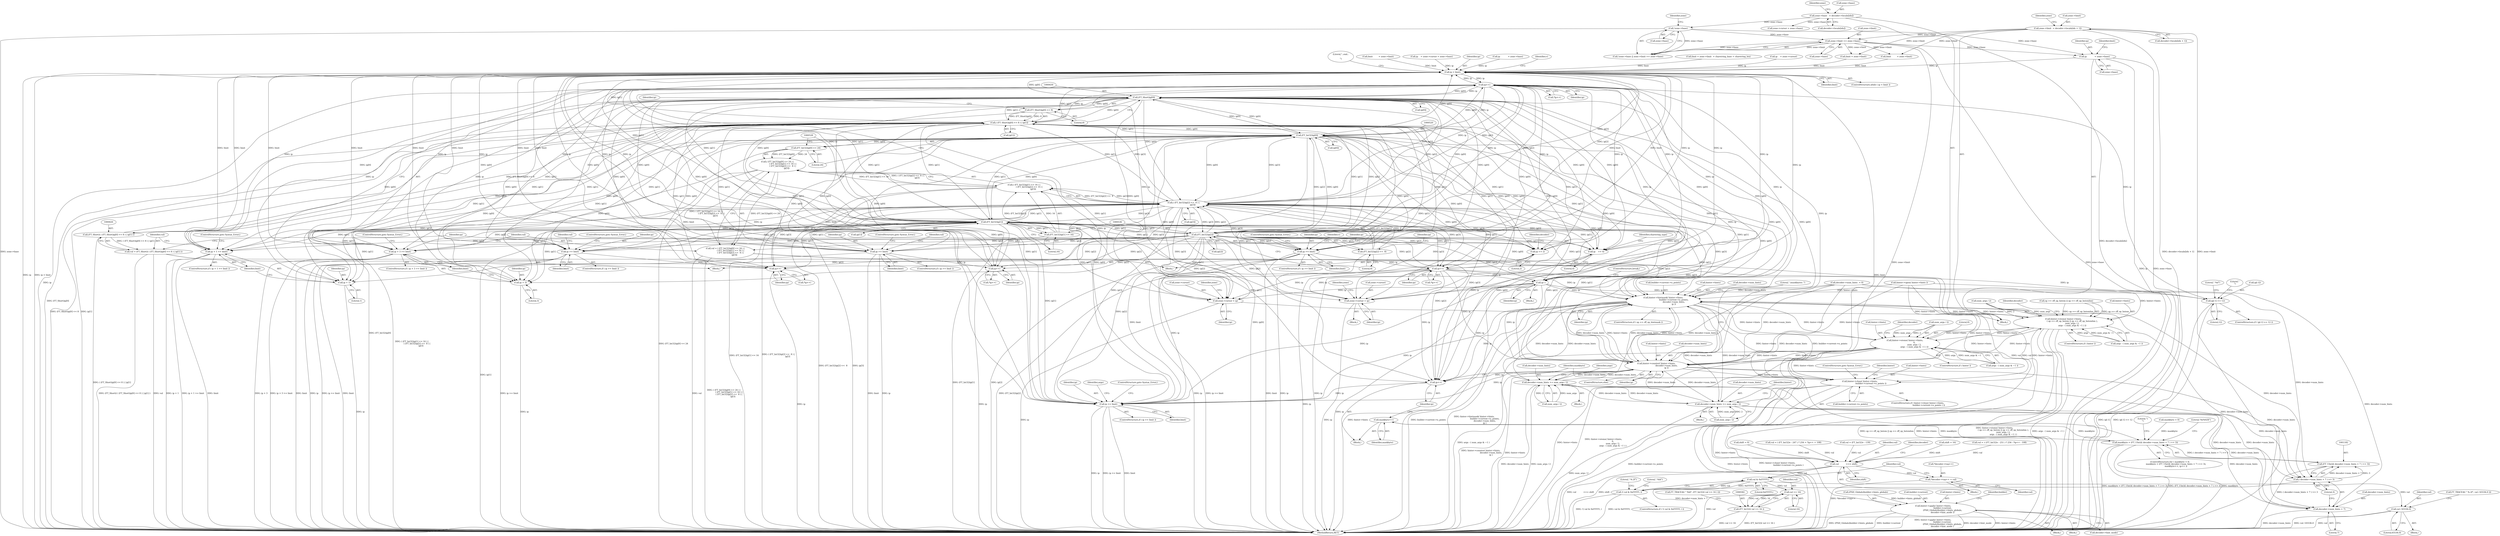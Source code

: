 digraph "0_savannah_7d3d2cc4fef72c6be9c454b3809c387e12b44cfc@pointer" {
"1003510" [label="(Call,ip            = zone->base)"];
"1003490" [label="(Call,!zone->base)"];
"1003461" [label="(Call,zone->base   = decoder->locals[idx])"];
"1003494" [label="(Call,zone->limit == zone->base)"];
"1003470" [label="(Call,zone->limit  = decoder->locals[idx + 1])"];
"1000386" [label="(Call,ip < limit)"];
"1000395" [label="(Call,ip++)"];
"1000417" [label="(Call,ip + 1 >= limit)"];
"1000418" [label="(Call,ip + 1)"];
"1000429" [label="(Call,(FT_Short)ip[0])"];
"1000428" [label="(Call,(FT_Short)ip[0] << 8)"];
"1000427" [label="(Call,( (FT_Short)ip[0] << 8 ) | ip[1])"];
"1000425" [label="(Call,(FT_Short)( ( (FT_Short)ip[0] << 8 ) | ip[1] ))"];
"1000423" [label="(Call,val = (FT_Short)( ( (FT_Short)ip[0] << 8 ) | ip[1] ))"];
"1000563" [label="(Call,val           <<= shift)"];
"1000566" [label="(Call,*decoder->top++ = val)"];
"1000575" [label="(Call,val & 0xFFFFL)"];
"1000574" [label="(Call,!( val & 0xFFFFL ))"];
"1000583" [label="(Call,val >> 16)"];
"1000581" [label="(Call,(FT_Int32)( val >> 16 ))"];
"1000590" [label="(Call,val / 65536.0)"];
"1000438" [label="(Call,ip += 2)"];
"1000460" [label="(Call,ip >= limit)"];
"1000476" [label="(Call,ip++)"];
"1000486" [label="(Call,ip >= limit)"];
"1000503" [label="(Call,ip++)"];
"1000509" [label="(Call,ip + 3 >= limit)"];
"1000510" [label="(Call,ip + 3)"];
"1000519" [label="(Call,(FT_Int32)ip[0])"];
"1000518" [label="(Call,(FT_Int32)ip[0] << 24)"];
"1000517" [label="(Call,( (FT_Int32)ip[0] << 24 ) |\n                ( (FT_Int32)ip[1] << 16 ) |\n                ( (FT_Int32)ip[2] <<  8 ) |\n                            ip[3])"];
"1000515" [label="(Call,val = ( (FT_Int32)ip[0] << 24 ) |\n                ( (FT_Int32)ip[1] << 16 ) |\n                ( (FT_Int32)ip[2] <<  8 ) |\n                            ip[3])"];
"1000527" [label="(Call,(FT_Int32)ip[1])"];
"1000526" [label="(Call,(FT_Int32)ip[1] << 16)"];
"1000525" [label="(Call,( (FT_Int32)ip[1] << 16 ) |\n                ( (FT_Int32)ip[2] <<  8 ) |\n                            ip[3])"];
"1000535" [label="(Call,(FT_Int32)ip[2])"];
"1000534" [label="(Call,(FT_Int32)ip[2] <<  8)"];
"1000533" [label="(Call,( (FT_Int32)ip[2] <<  8 ) |\n                            ip[3])"];
"1000544" [label="(Call,ip    += 4)"];
"1000671" [label="(Call,ip >= limit)"];
"1000678" [label="(Call,ip++)"];
"1000854" [label="(Call,ip--)"];
"1001149" [label="(Call,hinter->hintmask( hinter->hints,\n                                builder->current->n_points,\n                                decoder->num_hints,\n                                ip ))"];
"1001076" [label="(Call,hinter->stems( hinter->hints,\n                           ( op == cff_op_hstem || op == cff_op_hstemhm ),\n                           num_args / 2,\n                           args - ( num_args & ~1 ) ))"];
"1001122" [label="(Call,hinter->stems( hinter->hints,\n                             0,\n                             num_args / 2,\n                             args - ( num_args & ~1 ) ))"];
"1001163" [label="(Call,hinter->counter( hinter->hints,\n                               decoder->num_hints,\n                               ip ))"];
"1001095" [label="(Call,decoder->num_hints += num_args / 2)"];
"1001135" [label="(Call,decoder->num_hints += num_args / 2)"];
"1001183" [label="(Call,( decoder->num_hints + 7 ) >> 3)"];
"1001181" [label="(Call,(FT_UInt)(( decoder->num_hints + 7 ) >> 3))"];
"1001179" [label="(Call,maskbyte < (FT_UInt)(( decoder->num_hints + 7 ) >> 3))"];
"1001191" [label="(Call,maskbyte++)"];
"1001184" [label="(Call,decoder->num_hints + 7)"];
"1001193" [label="(Call,ip++)"];
"1001203" [label="(Call,ip >= limit)"];
"1002594" [label="(Call,hinter->close( hinter->hints,\n                                  builder->current->n_points ))"];
"1002604" [label="(Call,hinter->apply( hinter->hints,\n                             builder->current,\n                             (PSH_Globals)builder->hints_globals,\n                             decoder->hint_mode ))"];
"1003454" [label="(Call,zone->cursor = ip)"];
"1003563" [label="(Call,zone->cursor = ip)"];
"1003675" [label="(Call,ip[-1] == 12)"];
"1003516" [label="(Identifier,limit)"];
"1002611" [label="(Call,(PSH_Globals)builder->hints_globals)"];
"1000584" [label="(Identifier,val)"];
"1000487" [label="(Identifier,ip)"];
"1000251" [label="(Call,decoder->num_hints  = 0)"];
"1000581" [label="(Call,(FT_Int32)( val >> 16 ))"];
"1000585" [label="(Literal,16)"];
"1000670" [label="(ControlStructure,if ( ip >= limit ))"];
"1000856" [label="(ControlStructure,break;)"];
"1000436" [label="(Identifier,ip)"];
"1001197" [label="(Literal,\"0x%02X\")"];
"1001201" [label="(Literal,\")\n\")"];
"1000524" [label="(Literal,24)"];
"1003474" [label="(Call,decoder->locals[idx + 1])"];
"1003512" [label="(Call,zone->base)"];
"1001204" [label="(Identifier,ip)"];
"1000422" [label="(ControlStructure,goto Syntax_Error;)"];
"1000533" [label="(Call,( (FT_Int32)ip[2] <<  8 ) |\n                            ip[3])"];
"1000418" [label="(Call,ip + 1)"];
"1001123" [label="(Call,hinter->hints)"];
"1000527" [label="(Call,(FT_Int32)ip[1])"];
"1001203" [label="(Call,ip >= limit)"];
"1000431" [label="(Call,ip[0])"];
"1000578" [label="(Call,FT_TRACE4(( \" %ld\", (FT_Int32)( val >> 16 ) )))"];
"1003697" [label="(Literal,\"..end..\n\n\")"];
"1001179" [label="(Call,maskbyte < (FT_UInt)(( decoder->num_hints + 7 ) >> 3))"];
"1000435" [label="(Call,ip[1])"];
"1000427" [label="(Call,( (FT_Short)ip[0] << 8 ) | ip[1])"];
"1000514" [label="(ControlStructure,goto Syntax_Error;)"];
"1003674" [label="(ControlStructure,if ( ip[-1] == 12 ))"];
"1000678" [label="(Call,ip++)"];
"1003563" [label="(Call,zone->cursor = ip)"];
"1000588" [label="(Block,)"];
"1001192" [label="(Identifier,maskbyte)"];
"1001190" [label="(Block,)"];
"1000575" [label="(Call,val & 0xFFFFL)"];
"1003490" [label="(Call,!zone->base)"];
"1003624" [label="(Call,limit         = zone->limit)"];
"1000485" [label="(ControlStructure,if ( ip >= limit ))"];
"1000677" [label="(Call,*ip++)"];
"1000551" [label="(Call,shift = 0)"];
"1000674" [label="(ControlStructure,goto Syntax_Error;)"];
"1001099" [label="(Call,num_args / 2)"];
"1001181" [label="(Call,(FT_UInt)(( decoder->num_hints + 7 ) >> 3))"];
"1003489" [label="(Call,!zone->base || zone->limit == zone->base)"];
"1000489" [label="(ControlStructure,goto Syntax_Error;)"];
"1001161" [label="(Identifier,ip)"];
"1001087" [label="(Call,num_args / 2)"];
"1001189" [label="(Literal,3)"];
"1002608" [label="(Call,builder->current)"];
"1001097" [label="(Identifier,decoder)"];
"1000590" [label="(Call,val / 65536.0)"];
"1003413" [label="(Block,)"];
"1003494" [label="(Call,zone->limit == zone->base)"];
"1000567" [label="(Call,*decoder->top++)"];
"1000460" [label="(Call,ip >= limit)"];
"1000855" [label="(Identifier,ip)"];
"1001136" [label="(Call,decoder->num_hints)"];
"1000357" [label="(Call,ip    = zone->cursor = zone->base)"];
"1000388" [label="(Identifier,limit)"];
"1003465" [label="(Call,decoder->locals[idx])"];
"1001164" [label="(Call,hinter->hints)"];
"1000491" [label="(Identifier,val)"];
"1000529" [label="(Call,ip[1])"];
"1003569" [label="(Identifier,zone)"];
"1000534" [label="(Call,(FT_Int32)ip[2] <<  8)"];
"1001149" [label="(Call,hinter->hintmask( hinter->hints,\n                                builder->current->n_points,\n                                decoder->num_hints,\n                                ip ))"];
"1003564" [label="(Call,zone->cursor)"];
"1001137" [label="(Identifier,decoder)"];
"1001119" [label="(Block,)"];
"1000381" [label="(Call,hinter->open( hinter->hints ))"];
"1001191" [label="(Call,maskbyte++)"];
"1003676" [label="(Call,ip[-1])"];
"1000545" [label="(Identifier,ip)"];
"1000387" [label="(Identifier,ip)"];
"1000477" [label="(Identifier,ip)"];
"1003495" [label="(Call,zone->limit)"];
"1001176" [label="(Call,maskbyte = 0)"];
"1002604" [label="(Call,hinter->apply( hinter->hints,\n                             builder->current,\n                             (PSH_Globals)builder->hints_globals,\n                             decoder->hint_mode ))"];
"1000518" [label="(Call,(FT_Int32)ip[0] << 24)"];
"1001162" [label="(ControlStructure,else)"];
"1000544" [label="(Call,ip    += 4)"];
"1000394" [label="(Call,*ip++)"];
"1000515" [label="(Call,val = ( (FT_Int32)ip[0] << 24 ) |\n                ( (FT_Int32)ip[1] << 16 ) |\n                ( (FT_Int32)ip[2] <<  8 ) |\n                            ip[3])"];
"1000589" [label="(Literal,\" %.2f\")"];
"1003472" [label="(Identifier,zone)"];
"1002592" [label="(Block,)"];
"1002593" [label="(ControlStructure,if ( hinter->close( hinter->hints,\n                                  builder->current->n_points ) ))"];
"1003462" [label="(Call,zone->base)"];
"1000486" [label="(Call,ip >= limit)"];
"1000671" [label="(Call,ip >= limit)"];
"1000549" [label="(Identifier,charstring_type)"];
"1003675" [label="(Call,ip[-1] == 12)"];
"1000507" [label="(Block,)"];
"1002598" [label="(Call,builder->current->n_points)"];
"1002616" [label="(Call,decoder->hint_mode)"];
"1000428" [label="(Call,(FT_Short)ip[0] << 8)"];
"1003515" [label="(Call,limit         = zone->limit)"];
"1000416" [label="(ControlStructure,if ( ip + 1 >= limit ))"];
"1000673" [label="(Identifier,limit)"];
"1000513" [label="(Identifier,limit)"];
"1001175" [label="(ControlStructure,for ( maskbyte = 0;\n                  maskbyte < (FT_UInt)(( decoder->num_hints + 7 ) >> 3);\n                  maskbyte++, ip++ ))"];
"1000465" [label="(Identifier,val)"];
"1003455" [label="(Call,zone->cursor)"];
"1000476" [label="(Call,ip++)"];
"1001095" [label="(Call,decoder->num_hints += num_args / 2)"];
"1001130" [label="(Call,args - ( num_args & ~1 ))"];
"1001135" [label="(Call,decoder->num_hints += num_args / 2)"];
"1000439" [label="(Identifier,ip)"];
"1000577" [label="(Literal,0xFFFFL)"];
"1000682" [label="(Block,)"];
"1000464" [label="(Call,val = ( (FT_Int32)v - 247 ) * 256 + *ip++ + 108)"];
"1000572" [label="(Identifier,val)"];
"1000385" [label="(ControlStructure,while ( ip < limit ))"];
"1003491" [label="(Call,zone->base)"];
"1000440" [label="(Literal,2)"];
"1000512" [label="(Literal,3)"];
"1001208" [label="(Identifier,args)"];
"1001143" [label="(Identifier,hinter)"];
"1000463" [label="(ControlStructure,goto Syntax_Error;)"];
"1000526" [label="(Call,(FT_Int32)ip[1] << 16)"];
"1001139" [label="(Call,num_args / 2)"];
"1003460" [label="(Identifier,zone)"];
"1000519" [label="(Call,(FT_Int32)ip[0])"];
"1001052" [label="(Block,)"];
"1003511" [label="(Identifier,ip)"];
"1003496" [label="(Identifier,zone)"];
"1000580" [label="(Literal,\" %ld\")"];
"1000591" [label="(Identifier,val)"];
"1003619" [label="(Call,ip            = zone->base)"];
"1000423" [label="(Call,val = (FT_Short)( ( (FT_Short)ip[0] << 8 ) | ip[1] ))"];
"1000537" [label="(Call,ip[2])"];
"1000419" [label="(Identifier,ip)"];
"1003522" [label="(Block,)"];
"1000558" [label="(Identifier,decoder)"];
"1001167" [label="(Call,decoder->num_hints)"];
"1001184" [label="(Call,decoder->num_hints + 7)"];
"1003716" [label="(MethodReturn,RET)"];
"1000420" [label="(Literal,1)"];
"1000504" [label="(Identifier,ip)"];
"1001127" [label="(Call,num_args / 2)"];
"1001170" [label="(Identifier,ip)"];
"1000434" [label="(Literal,8)"];
"1002603" [label="(ControlStructure,goto Syntax_Error;)"];
"1000540" [label="(Literal,8)"];
"1000576" [label="(Identifier,val)"];
"1001194" [label="(Identifier,ip)"];
"1001150" [label="(Call,hinter->hints)"];
"1000503" [label="(Call,ip++)"];
"1000446" [label="(Call,val = (FT_Int32)v - 139)"];
"1000525" [label="(Call,( (FT_Int32)ip[1] << 16 ) |\n                ( (FT_Int32)ip[2] <<  8 ) |\n                            ip[3])"];
"1001158" [label="(Call,decoder->num_hints)"];
"1001090" [label="(Call,args - ( num_args & ~1 ))"];
"1001096" [label="(Call,decoder->num_hints)"];
"1003498" [label="(Call,zone->base)"];
"1000517" [label="(Call,( (FT_Int32)ip[0] << 24 ) |\n                ( (FT_Int32)ip[1] << 16 ) |\n                ( (FT_Int32)ip[2] <<  8 ) |\n                            ip[3])"];
"1001180" [label="(Identifier,maskbyte)"];
"1000475" [label="(Call,*ip++)"];
"1001120" [label="(ControlStructure,if ( hinter ))"];
"1000854" [label="(Call,ip--)"];
"1000417" [label="(Call,ip + 1 >= limit)"];
"1003461" [label="(Call,zone->base   = decoder->locals[idx])"];
"1001183" [label="(Call,( decoder->num_hints + 7 ) >> 3)"];
"1003458" [label="(Identifier,ip)"];
"1001076" [label="(Call,hinter->stems( hinter->hints,\n                           ( op == cff_op_hstem || op == cff_op_hstemhm ),\n                           num_args / 2,\n                           args - ( num_args & ~1 ) ))"];
"1000592" [label="(Literal,65536.0)"];
"1000425" [label="(Call,(FT_Short)( ( (FT_Short)ip[0] << 8 ) | ip[1] ))"];
"1001185" [label="(Call,decoder->num_hints)"];
"1000393" [label="(Identifier,v)"];
"1000348" [label="(Call,limit = zone->limit  = charstring_base + charstring_len)"];
"1001193" [label="(Call,ip++)"];
"1003683" [label="(Literal,\" %d\")"];
"1000535" [label="(Call,(FT_Int32)ip[2])"];
"1000672" [label="(Identifier,ip)"];
"1001188" [label="(Literal,7)"];
"1000396" [label="(Identifier,ip)"];
"1003659" [label="(Call,limit = zone->limit)"];
"1003567" [label="(Identifier,ip)"];
"1002606" [label="(Identifier,hinter)"];
"1003481" [label="(Call,zone->cursor = zone->base)"];
"1000459" [label="(ControlStructure,if ( ip >= limit ))"];
"1000502" [label="(Call,*ip++)"];
"1002594" [label="(Call,hinter->close( hinter->hints,\n                                  builder->current->n_points ))"];
"1000424" [label="(Identifier,val)"];
"1000573" [label="(ControlStructure,if ( !( val & 0xFFFFL ) ))"];
"1001074" [label="(ControlStructure,if ( hinter ))"];
"1000386" [label="(Call,ip < limit)"];
"1000676" [label="(Identifier,v)"];
"1001145" [label="(ControlStructure,if ( op == cff_op_hintmask ))"];
"1003454" [label="(Call,zone->cursor = ip)"];
"1001163" [label="(Call,hinter->counter( hinter->hints,\n                               decoder->num_hints,\n                               ip ))"];
"1003688" [label="(Literal,\"\n\")"];
"1000438" [label="(Call,ip += 2)"];
"1000510" [label="(Call,ip + 3)"];
"1000516" [label="(Identifier,val)"];
"1001206" [label="(ControlStructure,goto Syntax_Error;)"];
"1000509" [label="(Call,ip + 3 >= limit)"];
"1000563" [label="(Call,val           <<= shift)"];
"1002595" [label="(Call,hinter->hints)"];
"1000532" [label="(Literal,16)"];
"1000546" [label="(Literal,4)"];
"1000462" [label="(Identifier,limit)"];
"1001080" [label="(Call,op == cff_op_hstem || op == cff_op_hstemhm)"];
"1001077" [label="(Call,hinter->hints)"];
"1001202" [label="(ControlStructure,if ( ip >= limit ))"];
"1000488" [label="(Identifier,limit)"];
"1000511" [label="(Identifier,ip)"];
"1001122" [label="(Call,hinter->stems( hinter->hints,\n                             0,\n                             num_args / 2,\n                             args - ( num_args & ~1 ) ))"];
"1000395" [label="(Call,ip++)"];
"1003470" [label="(Call,zone->limit  = decoder->locals[idx + 1])"];
"1003471" [label="(Call,zone->limit)"];
"1000461" [label="(Identifier,ip)"];
"1001153" [label="(Call,builder->current->n_points)"];
"1003680" [label="(Literal,12)"];
"1000566" [label="(Call,*decoder->top++ = val)"];
"1001174" [label="(Literal,\" (maskbytes: \")"];
"1000541" [label="(Call,ip[3])"];
"1000583" [label="(Call,val >> 16)"];
"1000565" [label="(Identifier,shift)"];
"1003510" [label="(Call,ip            = zone->base)"];
"1000564" [label="(Identifier,val)"];
"1000574" [label="(Call,!( val & 0xFFFFL ))"];
"1000521" [label="(Call,ip[0])"];
"1002605" [label="(Call,hinter->hints)"];
"1000542" [label="(Identifier,ip)"];
"1000570" [label="(Identifier,decoder)"];
"1000407" [label="(Call,shift = 16)"];
"1000587" [label="(Call,FT_TRACE4(( \" %.2f\", val / 65536.0 )))"];
"1000429" [label="(Call,(FT_Short)ip[0])"];
"1000579" [label="(Block,)"];
"1002621" [label="(Identifier,builder)"];
"1000490" [label="(Call,val = -( (FT_Int32)v - 251 ) * 256 - *ip++ - 108)"];
"1000415" [label="(Block,)"];
"1001126" [label="(Literal,0)"];
"1000421" [label="(Identifier,limit)"];
"1001103" [label="(Identifier,args)"];
"1000405" [label="(Block,)"];
"1001205" [label="(Identifier,limit)"];
"1000508" [label="(ControlStructure,if ( ip + 3 >= limit ))"];
"1003483" [label="(Identifier,zone)"];
"1000679" [label="(Identifier,ip)"];
"1003654" [label="(Call,ip    = zone->cursor)"];
"1003510" -> "1003413"  [label="AST: "];
"1003510" -> "1003512"  [label="CFG: "];
"1003511" -> "1003510"  [label="AST: "];
"1003512" -> "1003510"  [label="AST: "];
"1003516" -> "1003510"  [label="CFG: "];
"1003510" -> "1003716"  [label="DDG: ip"];
"1003510" -> "1003716"  [label="DDG: zone->base"];
"1003510" -> "1000386"  [label="DDG: ip"];
"1003490" -> "1003510"  [label="DDG: zone->base"];
"1003494" -> "1003510"  [label="DDG: zone->base"];
"1003490" -> "1003489"  [label="AST: "];
"1003490" -> "1003491"  [label="CFG: "];
"1003491" -> "1003490"  [label="AST: "];
"1003496" -> "1003490"  [label="CFG: "];
"1003489" -> "1003490"  [label="CFG: "];
"1003490" -> "1003716"  [label="DDG: zone->base"];
"1003490" -> "1003489"  [label="DDG: zone->base"];
"1003461" -> "1003490"  [label="DDG: zone->base"];
"1003490" -> "1003494"  [label="DDG: zone->base"];
"1003461" -> "1003413"  [label="AST: "];
"1003461" -> "1003465"  [label="CFG: "];
"1003462" -> "1003461"  [label="AST: "];
"1003465" -> "1003461"  [label="AST: "];
"1003472" -> "1003461"  [label="CFG: "];
"1003461" -> "1003716"  [label="DDG: decoder->locals[idx]"];
"1003461" -> "1003481"  [label="DDG: zone->base"];
"1003494" -> "1003489"  [label="AST: "];
"1003494" -> "1003498"  [label="CFG: "];
"1003495" -> "1003494"  [label="AST: "];
"1003498" -> "1003494"  [label="AST: "];
"1003489" -> "1003494"  [label="CFG: "];
"1003494" -> "1003716"  [label="DDG: zone->limit"];
"1003494" -> "1003716"  [label="DDG: zone->base"];
"1003494" -> "1003489"  [label="DDG: zone->limit"];
"1003494" -> "1003489"  [label="DDG: zone->base"];
"1003470" -> "1003494"  [label="DDG: zone->limit"];
"1003494" -> "1003515"  [label="DDG: zone->limit"];
"1003494" -> "1003659"  [label="DDG: zone->limit"];
"1003470" -> "1003413"  [label="AST: "];
"1003470" -> "1003474"  [label="CFG: "];
"1003471" -> "1003470"  [label="AST: "];
"1003474" -> "1003470"  [label="AST: "];
"1003483" -> "1003470"  [label="CFG: "];
"1003470" -> "1003716"  [label="DDG: decoder->locals[idx + 1]"];
"1003470" -> "1003716"  [label="DDG: zone->limit"];
"1003470" -> "1003515"  [label="DDG: zone->limit"];
"1003470" -> "1003659"  [label="DDG: zone->limit"];
"1000386" -> "1000385"  [label="AST: "];
"1000386" -> "1000388"  [label="CFG: "];
"1000387" -> "1000386"  [label="AST: "];
"1000388" -> "1000386"  [label="AST: "];
"1000393" -> "1000386"  [label="CFG: "];
"1003697" -> "1000386"  [label="CFG: "];
"1000386" -> "1003716"  [label="DDG: limit"];
"1000386" -> "1003716"  [label="DDG: ip"];
"1000386" -> "1003716"  [label="DDG: ip < limit"];
"1000395" -> "1000386"  [label="DDG: ip"];
"1000678" -> "1000386"  [label="DDG: ip"];
"1000357" -> "1000386"  [label="DDG: ip"];
"1000544" -> "1000386"  [label="DDG: ip"];
"1000503" -> "1000386"  [label="DDG: ip"];
"1000438" -> "1000386"  [label="DDG: ip"];
"1000535" -> "1000386"  [label="DDG: ip[2]"];
"1000533" -> "1000386"  [label="DDG: ip[3]"];
"1003654" -> "1000386"  [label="DDG: ip"];
"1000476" -> "1000386"  [label="DDG: ip"];
"1000429" -> "1000386"  [label="DDG: ip[0]"];
"1000854" -> "1000386"  [label="DDG: ip"];
"1000527" -> "1000386"  [label="DDG: ip[1]"];
"1001203" -> "1000386"  [label="DDG: ip"];
"1001203" -> "1000386"  [label="DDG: limit"];
"1000519" -> "1000386"  [label="DDG: ip[0]"];
"1000427" -> "1000386"  [label="DDG: ip[1]"];
"1003619" -> "1000386"  [label="DDG: ip"];
"1000348" -> "1000386"  [label="DDG: limit"];
"1000509" -> "1000386"  [label="DDG: limit"];
"1000486" -> "1000386"  [label="DDG: limit"];
"1003659" -> "1000386"  [label="DDG: limit"];
"1003515" -> "1000386"  [label="DDG: limit"];
"1000671" -> "1000386"  [label="DDG: limit"];
"1003624" -> "1000386"  [label="DDG: limit"];
"1000417" -> "1000386"  [label="DDG: limit"];
"1000460" -> "1000386"  [label="DDG: limit"];
"1000386" -> "1000395"  [label="DDG: ip"];
"1000386" -> "1000417"  [label="DDG: limit"];
"1000386" -> "1000460"  [label="DDG: limit"];
"1000386" -> "1000486"  [label="DDG: limit"];
"1000386" -> "1000509"  [label="DDG: limit"];
"1000386" -> "1000671"  [label="DDG: limit"];
"1000386" -> "1001203"  [label="DDG: limit"];
"1000395" -> "1000394"  [label="AST: "];
"1000395" -> "1000396"  [label="CFG: "];
"1000396" -> "1000395"  [label="AST: "];
"1000394" -> "1000395"  [label="CFG: "];
"1000395" -> "1003716"  [label="DDG: ip"];
"1000429" -> "1000395"  [label="DDG: ip[0]"];
"1000427" -> "1000395"  [label="DDG: ip[1]"];
"1000535" -> "1000395"  [label="DDG: ip[2]"];
"1000533" -> "1000395"  [label="DDG: ip[3]"];
"1000527" -> "1000395"  [label="DDG: ip[1]"];
"1000519" -> "1000395"  [label="DDG: ip[0]"];
"1000395" -> "1000417"  [label="DDG: ip"];
"1000395" -> "1000418"  [label="DDG: ip"];
"1000395" -> "1000429"  [label="DDG: ip"];
"1000395" -> "1000427"  [label="DDG: ip"];
"1000395" -> "1000438"  [label="DDG: ip"];
"1000395" -> "1000460"  [label="DDG: ip"];
"1000395" -> "1000486"  [label="DDG: ip"];
"1000395" -> "1000509"  [label="DDG: ip"];
"1000395" -> "1000510"  [label="DDG: ip"];
"1000395" -> "1000519"  [label="DDG: ip"];
"1000395" -> "1000527"  [label="DDG: ip"];
"1000395" -> "1000535"  [label="DDG: ip"];
"1000395" -> "1000533"  [label="DDG: ip"];
"1000395" -> "1000544"  [label="DDG: ip"];
"1000395" -> "1000671"  [label="DDG: ip"];
"1000395" -> "1000854"  [label="DDG: ip"];
"1000395" -> "1001149"  [label="DDG: ip"];
"1000395" -> "1001163"  [label="DDG: ip"];
"1000395" -> "1001193"  [label="DDG: ip"];
"1000395" -> "1001203"  [label="DDG: ip"];
"1000395" -> "1003454"  [label="DDG: ip"];
"1000395" -> "1003563"  [label="DDG: ip"];
"1000395" -> "1003675"  [label="DDG: ip"];
"1000417" -> "1000416"  [label="AST: "];
"1000417" -> "1000421"  [label="CFG: "];
"1000418" -> "1000417"  [label="AST: "];
"1000421" -> "1000417"  [label="AST: "];
"1000422" -> "1000417"  [label="CFG: "];
"1000424" -> "1000417"  [label="CFG: "];
"1000417" -> "1003716"  [label="DDG: ip + 1"];
"1000417" -> "1003716"  [label="DDG: ip + 1 >= limit"];
"1000417" -> "1003716"  [label="DDG: limit"];
"1000429" -> "1000417"  [label="DDG: ip[0]"];
"1000427" -> "1000417"  [label="DDG: ip[1]"];
"1000535" -> "1000417"  [label="DDG: ip[2]"];
"1000533" -> "1000417"  [label="DDG: ip[3]"];
"1000527" -> "1000417"  [label="DDG: ip[1]"];
"1000519" -> "1000417"  [label="DDG: ip[0]"];
"1000418" -> "1000420"  [label="CFG: "];
"1000419" -> "1000418"  [label="AST: "];
"1000420" -> "1000418"  [label="AST: "];
"1000421" -> "1000418"  [label="CFG: "];
"1000418" -> "1003716"  [label="DDG: ip"];
"1000429" -> "1000418"  [label="DDG: ip[0]"];
"1000427" -> "1000418"  [label="DDG: ip[1]"];
"1000535" -> "1000418"  [label="DDG: ip[2]"];
"1000533" -> "1000418"  [label="DDG: ip[3]"];
"1000527" -> "1000418"  [label="DDG: ip[1]"];
"1000519" -> "1000418"  [label="DDG: ip[0]"];
"1000429" -> "1000428"  [label="AST: "];
"1000429" -> "1000431"  [label="CFG: "];
"1000430" -> "1000429"  [label="AST: "];
"1000431" -> "1000429"  [label="AST: "];
"1000434" -> "1000429"  [label="CFG: "];
"1000429" -> "1003716"  [label="DDG: ip[0]"];
"1000429" -> "1000428"  [label="DDG: ip[0]"];
"1000519" -> "1000429"  [label="DDG: ip[0]"];
"1000427" -> "1000429"  [label="DDG: ip[1]"];
"1000535" -> "1000429"  [label="DDG: ip[2]"];
"1000533" -> "1000429"  [label="DDG: ip[3]"];
"1000527" -> "1000429"  [label="DDG: ip[1]"];
"1000429" -> "1000427"  [label="DDG: ip[0]"];
"1000429" -> "1000438"  [label="DDG: ip[0]"];
"1000429" -> "1000460"  [label="DDG: ip[0]"];
"1000429" -> "1000476"  [label="DDG: ip[0]"];
"1000429" -> "1000486"  [label="DDG: ip[0]"];
"1000429" -> "1000503"  [label="DDG: ip[0]"];
"1000429" -> "1000509"  [label="DDG: ip[0]"];
"1000429" -> "1000510"  [label="DDG: ip[0]"];
"1000429" -> "1000519"  [label="DDG: ip[0]"];
"1000429" -> "1000527"  [label="DDG: ip[0]"];
"1000429" -> "1000535"  [label="DDG: ip[0]"];
"1000429" -> "1000533"  [label="DDG: ip[0]"];
"1000429" -> "1000544"  [label="DDG: ip[0]"];
"1000429" -> "1000671"  [label="DDG: ip[0]"];
"1000429" -> "1000678"  [label="DDG: ip[0]"];
"1000429" -> "1000854"  [label="DDG: ip[0]"];
"1000429" -> "1001149"  [label="DDG: ip[0]"];
"1000429" -> "1001163"  [label="DDG: ip[0]"];
"1000429" -> "1001193"  [label="DDG: ip[0]"];
"1000429" -> "1001203"  [label="DDG: ip[0]"];
"1000429" -> "1003454"  [label="DDG: ip[0]"];
"1000429" -> "1003563"  [label="DDG: ip[0]"];
"1000428" -> "1000427"  [label="AST: "];
"1000428" -> "1000434"  [label="CFG: "];
"1000434" -> "1000428"  [label="AST: "];
"1000436" -> "1000428"  [label="CFG: "];
"1000428" -> "1003716"  [label="DDG: (FT_Short)ip[0]"];
"1000428" -> "1000427"  [label="DDG: (FT_Short)ip[0]"];
"1000428" -> "1000427"  [label="DDG: 8"];
"1000427" -> "1000425"  [label="AST: "];
"1000427" -> "1000435"  [label="CFG: "];
"1000435" -> "1000427"  [label="AST: "];
"1000425" -> "1000427"  [label="CFG: "];
"1000427" -> "1003716"  [label="DDG: (FT_Short)ip[0] << 8"];
"1000427" -> "1003716"  [label="DDG: ip[1]"];
"1000427" -> "1000425"  [label="DDG: (FT_Short)ip[0] << 8"];
"1000427" -> "1000425"  [label="DDG: ip[1]"];
"1000527" -> "1000427"  [label="DDG: ip[1]"];
"1000535" -> "1000427"  [label="DDG: ip[2]"];
"1000533" -> "1000427"  [label="DDG: ip[3]"];
"1000519" -> "1000427"  [label="DDG: ip[0]"];
"1000427" -> "1000438"  [label="DDG: ip[1]"];
"1000427" -> "1000460"  [label="DDG: ip[1]"];
"1000427" -> "1000476"  [label="DDG: ip[1]"];
"1000427" -> "1000486"  [label="DDG: ip[1]"];
"1000427" -> "1000503"  [label="DDG: ip[1]"];
"1000427" -> "1000509"  [label="DDG: ip[1]"];
"1000427" -> "1000510"  [label="DDG: ip[1]"];
"1000427" -> "1000519"  [label="DDG: ip[1]"];
"1000427" -> "1000527"  [label="DDG: ip[1]"];
"1000427" -> "1000535"  [label="DDG: ip[1]"];
"1000427" -> "1000533"  [label="DDG: ip[1]"];
"1000427" -> "1000544"  [label="DDG: ip[1]"];
"1000427" -> "1000671"  [label="DDG: ip[1]"];
"1000427" -> "1000678"  [label="DDG: ip[1]"];
"1000427" -> "1000854"  [label="DDG: ip[1]"];
"1000427" -> "1001149"  [label="DDG: ip[1]"];
"1000427" -> "1001163"  [label="DDG: ip[1]"];
"1000427" -> "1001193"  [label="DDG: ip[1]"];
"1000427" -> "1001203"  [label="DDG: ip[1]"];
"1000427" -> "1003454"  [label="DDG: ip[1]"];
"1000427" -> "1003563"  [label="DDG: ip[1]"];
"1000425" -> "1000423"  [label="AST: "];
"1000426" -> "1000425"  [label="AST: "];
"1000423" -> "1000425"  [label="CFG: "];
"1000425" -> "1003716"  [label="DDG: ( (FT_Short)ip[0] << 8 ) | ip[1]"];
"1000425" -> "1000423"  [label="DDG: ( (FT_Short)ip[0] << 8 ) | ip[1]"];
"1000423" -> "1000415"  [label="AST: "];
"1000424" -> "1000423"  [label="AST: "];
"1000439" -> "1000423"  [label="CFG: "];
"1000423" -> "1003716"  [label="DDG: (FT_Short)( ( (FT_Short)ip[0] << 8 ) | ip[1] )"];
"1000423" -> "1003716"  [label="DDG: val"];
"1000423" -> "1000563"  [label="DDG: val"];
"1000563" -> "1000405"  [label="AST: "];
"1000563" -> "1000565"  [label="CFG: "];
"1000564" -> "1000563"  [label="AST: "];
"1000565" -> "1000563"  [label="AST: "];
"1000570" -> "1000563"  [label="CFG: "];
"1000563" -> "1003716"  [label="DDG: val           <<= shift"];
"1000563" -> "1003716"  [label="DDG: shift"];
"1000464" -> "1000563"  [label="DDG: val"];
"1000490" -> "1000563"  [label="DDG: val"];
"1000446" -> "1000563"  [label="DDG: val"];
"1000515" -> "1000563"  [label="DDG: val"];
"1000407" -> "1000563"  [label="DDG: shift"];
"1000551" -> "1000563"  [label="DDG: shift"];
"1000563" -> "1000566"  [label="DDG: val"];
"1000563" -> "1000575"  [label="DDG: val"];
"1000566" -> "1000405"  [label="AST: "];
"1000566" -> "1000572"  [label="CFG: "];
"1000567" -> "1000566"  [label="AST: "];
"1000572" -> "1000566"  [label="AST: "];
"1000576" -> "1000566"  [label="CFG: "];
"1000566" -> "1003716"  [label="DDG: *decoder->top++"];
"1000575" -> "1000574"  [label="AST: "];
"1000575" -> "1000577"  [label="CFG: "];
"1000576" -> "1000575"  [label="AST: "];
"1000577" -> "1000575"  [label="AST: "];
"1000574" -> "1000575"  [label="CFG: "];
"1000575" -> "1000574"  [label="DDG: val"];
"1000575" -> "1000574"  [label="DDG: 0xFFFFL"];
"1000575" -> "1000583"  [label="DDG: val"];
"1000575" -> "1000590"  [label="DDG: val"];
"1000574" -> "1000573"  [label="AST: "];
"1000580" -> "1000574"  [label="CFG: "];
"1000589" -> "1000574"  [label="CFG: "];
"1000574" -> "1003716"  [label="DDG: val & 0xFFFFL"];
"1000574" -> "1003716"  [label="DDG: !( val & 0xFFFFL )"];
"1000583" -> "1000581"  [label="AST: "];
"1000583" -> "1000585"  [label="CFG: "];
"1000584" -> "1000583"  [label="AST: "];
"1000585" -> "1000583"  [label="AST: "];
"1000581" -> "1000583"  [label="CFG: "];
"1000583" -> "1003716"  [label="DDG: val"];
"1000583" -> "1000581"  [label="DDG: val"];
"1000583" -> "1000581"  [label="DDG: 16"];
"1000581" -> "1000579"  [label="AST: "];
"1000582" -> "1000581"  [label="AST: "];
"1000578" -> "1000581"  [label="CFG: "];
"1000581" -> "1003716"  [label="DDG: val >> 16"];
"1000581" -> "1003716"  [label="DDG: (FT_Int32)( val >> 16 )"];
"1000590" -> "1000588"  [label="AST: "];
"1000590" -> "1000592"  [label="CFG: "];
"1000591" -> "1000590"  [label="AST: "];
"1000592" -> "1000590"  [label="AST: "];
"1000587" -> "1000590"  [label="CFG: "];
"1000590" -> "1003716"  [label="DDG: val / 65536.0"];
"1000590" -> "1003716"  [label="DDG: val"];
"1000438" -> "1000415"  [label="AST: "];
"1000438" -> "1000440"  [label="CFG: "];
"1000439" -> "1000438"  [label="AST: "];
"1000440" -> "1000438"  [label="AST: "];
"1000558" -> "1000438"  [label="CFG: "];
"1000438" -> "1003716"  [label="DDG: ip"];
"1000535" -> "1000438"  [label="DDG: ip[2]"];
"1000533" -> "1000438"  [label="DDG: ip[3]"];
"1000527" -> "1000438"  [label="DDG: ip[1]"];
"1000519" -> "1000438"  [label="DDG: ip[0]"];
"1000460" -> "1000459"  [label="AST: "];
"1000460" -> "1000462"  [label="CFG: "];
"1000461" -> "1000460"  [label="AST: "];
"1000462" -> "1000460"  [label="AST: "];
"1000463" -> "1000460"  [label="CFG: "];
"1000465" -> "1000460"  [label="CFG: "];
"1000460" -> "1003716"  [label="DDG: ip"];
"1000460" -> "1003716"  [label="DDG: ip >= limit"];
"1000460" -> "1003716"  [label="DDG: limit"];
"1000535" -> "1000460"  [label="DDG: ip[2]"];
"1000533" -> "1000460"  [label="DDG: ip[3]"];
"1000527" -> "1000460"  [label="DDG: ip[1]"];
"1000519" -> "1000460"  [label="DDG: ip[0]"];
"1000460" -> "1000476"  [label="DDG: ip"];
"1000476" -> "1000475"  [label="AST: "];
"1000476" -> "1000477"  [label="CFG: "];
"1000477" -> "1000476"  [label="AST: "];
"1000475" -> "1000476"  [label="CFG: "];
"1000476" -> "1003716"  [label="DDG: ip"];
"1000535" -> "1000476"  [label="DDG: ip[2]"];
"1000533" -> "1000476"  [label="DDG: ip[3]"];
"1000527" -> "1000476"  [label="DDG: ip[1]"];
"1000519" -> "1000476"  [label="DDG: ip[0]"];
"1000486" -> "1000485"  [label="AST: "];
"1000486" -> "1000488"  [label="CFG: "];
"1000487" -> "1000486"  [label="AST: "];
"1000488" -> "1000486"  [label="AST: "];
"1000489" -> "1000486"  [label="CFG: "];
"1000491" -> "1000486"  [label="CFG: "];
"1000486" -> "1003716"  [label="DDG: ip >= limit"];
"1000486" -> "1003716"  [label="DDG: limit"];
"1000486" -> "1003716"  [label="DDG: ip"];
"1000535" -> "1000486"  [label="DDG: ip[2]"];
"1000533" -> "1000486"  [label="DDG: ip[3]"];
"1000527" -> "1000486"  [label="DDG: ip[1]"];
"1000519" -> "1000486"  [label="DDG: ip[0]"];
"1000486" -> "1000503"  [label="DDG: ip"];
"1000503" -> "1000502"  [label="AST: "];
"1000503" -> "1000504"  [label="CFG: "];
"1000504" -> "1000503"  [label="AST: "];
"1000502" -> "1000503"  [label="CFG: "];
"1000503" -> "1003716"  [label="DDG: ip"];
"1000535" -> "1000503"  [label="DDG: ip[2]"];
"1000527" -> "1000503"  [label="DDG: ip[1]"];
"1000519" -> "1000503"  [label="DDG: ip[0]"];
"1000533" -> "1000503"  [label="DDG: ip[3]"];
"1000509" -> "1000508"  [label="AST: "];
"1000509" -> "1000513"  [label="CFG: "];
"1000510" -> "1000509"  [label="AST: "];
"1000513" -> "1000509"  [label="AST: "];
"1000514" -> "1000509"  [label="CFG: "];
"1000516" -> "1000509"  [label="CFG: "];
"1000509" -> "1003716"  [label="DDG: ip + 3 >= limit"];
"1000509" -> "1003716"  [label="DDG: limit"];
"1000509" -> "1003716"  [label="DDG: ip + 3"];
"1000535" -> "1000509"  [label="DDG: ip[2]"];
"1000533" -> "1000509"  [label="DDG: ip[3]"];
"1000527" -> "1000509"  [label="DDG: ip[1]"];
"1000519" -> "1000509"  [label="DDG: ip[0]"];
"1000510" -> "1000512"  [label="CFG: "];
"1000511" -> "1000510"  [label="AST: "];
"1000512" -> "1000510"  [label="AST: "];
"1000513" -> "1000510"  [label="CFG: "];
"1000510" -> "1003716"  [label="DDG: ip"];
"1000535" -> "1000510"  [label="DDG: ip[2]"];
"1000533" -> "1000510"  [label="DDG: ip[3]"];
"1000527" -> "1000510"  [label="DDG: ip[1]"];
"1000519" -> "1000510"  [label="DDG: ip[0]"];
"1000519" -> "1000518"  [label="AST: "];
"1000519" -> "1000521"  [label="CFG: "];
"1000520" -> "1000519"  [label="AST: "];
"1000521" -> "1000519"  [label="AST: "];
"1000524" -> "1000519"  [label="CFG: "];
"1000519" -> "1003716"  [label="DDG: ip[0]"];
"1000519" -> "1000518"  [label="DDG: ip[0]"];
"1000535" -> "1000519"  [label="DDG: ip[2]"];
"1000533" -> "1000519"  [label="DDG: ip[3]"];
"1000527" -> "1000519"  [label="DDG: ip[1]"];
"1000519" -> "1000527"  [label="DDG: ip[0]"];
"1000519" -> "1000535"  [label="DDG: ip[0]"];
"1000519" -> "1000533"  [label="DDG: ip[0]"];
"1000519" -> "1000544"  [label="DDG: ip[0]"];
"1000519" -> "1000671"  [label="DDG: ip[0]"];
"1000519" -> "1000678"  [label="DDG: ip[0]"];
"1000519" -> "1000854"  [label="DDG: ip[0]"];
"1000519" -> "1001149"  [label="DDG: ip[0]"];
"1000519" -> "1001163"  [label="DDG: ip[0]"];
"1000519" -> "1001193"  [label="DDG: ip[0]"];
"1000519" -> "1001203"  [label="DDG: ip[0]"];
"1000519" -> "1003454"  [label="DDG: ip[0]"];
"1000519" -> "1003563"  [label="DDG: ip[0]"];
"1000518" -> "1000517"  [label="AST: "];
"1000518" -> "1000524"  [label="CFG: "];
"1000524" -> "1000518"  [label="AST: "];
"1000528" -> "1000518"  [label="CFG: "];
"1000518" -> "1003716"  [label="DDG: (FT_Int32)ip[0]"];
"1000518" -> "1000517"  [label="DDG: (FT_Int32)ip[0]"];
"1000518" -> "1000517"  [label="DDG: 24"];
"1000517" -> "1000515"  [label="AST: "];
"1000517" -> "1000525"  [label="CFG: "];
"1000525" -> "1000517"  [label="AST: "];
"1000515" -> "1000517"  [label="CFG: "];
"1000517" -> "1003716"  [label="DDG: ( (FT_Int32)ip[1] << 16 ) |\n                ( (FT_Int32)ip[2] <<  8 ) |\n                            ip[3]"];
"1000517" -> "1003716"  [label="DDG: (FT_Int32)ip[0] << 24"];
"1000517" -> "1000515"  [label="DDG: (FT_Int32)ip[0] << 24"];
"1000517" -> "1000515"  [label="DDG: ( (FT_Int32)ip[1] << 16 ) |\n                ( (FT_Int32)ip[2] <<  8 ) |\n                            ip[3]"];
"1000525" -> "1000517"  [label="DDG: (FT_Int32)ip[1] << 16"];
"1000525" -> "1000517"  [label="DDG: ( (FT_Int32)ip[2] <<  8 ) |\n                            ip[3]"];
"1000515" -> "1000507"  [label="AST: "];
"1000516" -> "1000515"  [label="AST: "];
"1000545" -> "1000515"  [label="CFG: "];
"1000515" -> "1003716"  [label="DDG: val"];
"1000515" -> "1003716"  [label="DDG: ( (FT_Int32)ip[0] << 24 ) |\n                ( (FT_Int32)ip[1] << 16 ) |\n                ( (FT_Int32)ip[2] <<  8 ) |\n                            ip[3]"];
"1000527" -> "1000526"  [label="AST: "];
"1000527" -> "1000529"  [label="CFG: "];
"1000528" -> "1000527"  [label="AST: "];
"1000529" -> "1000527"  [label="AST: "];
"1000532" -> "1000527"  [label="CFG: "];
"1000527" -> "1003716"  [label="DDG: ip[1]"];
"1000527" -> "1000526"  [label="DDG: ip[1]"];
"1000535" -> "1000527"  [label="DDG: ip[2]"];
"1000533" -> "1000527"  [label="DDG: ip[3]"];
"1000527" -> "1000535"  [label="DDG: ip[1]"];
"1000527" -> "1000533"  [label="DDG: ip[1]"];
"1000527" -> "1000544"  [label="DDG: ip[1]"];
"1000527" -> "1000671"  [label="DDG: ip[1]"];
"1000527" -> "1000678"  [label="DDG: ip[1]"];
"1000527" -> "1000854"  [label="DDG: ip[1]"];
"1000527" -> "1001149"  [label="DDG: ip[1]"];
"1000527" -> "1001163"  [label="DDG: ip[1]"];
"1000527" -> "1001193"  [label="DDG: ip[1]"];
"1000527" -> "1001203"  [label="DDG: ip[1]"];
"1000527" -> "1003454"  [label="DDG: ip[1]"];
"1000527" -> "1003563"  [label="DDG: ip[1]"];
"1000526" -> "1000525"  [label="AST: "];
"1000526" -> "1000532"  [label="CFG: "];
"1000532" -> "1000526"  [label="AST: "];
"1000536" -> "1000526"  [label="CFG: "];
"1000526" -> "1003716"  [label="DDG: (FT_Int32)ip[1]"];
"1000526" -> "1000525"  [label="DDG: (FT_Int32)ip[1]"];
"1000526" -> "1000525"  [label="DDG: 16"];
"1000525" -> "1000533"  [label="CFG: "];
"1000533" -> "1000525"  [label="AST: "];
"1000525" -> "1003716"  [label="DDG: ( (FT_Int32)ip[2] <<  8 ) |\n                            ip[3]"];
"1000525" -> "1003716"  [label="DDG: (FT_Int32)ip[1] << 16"];
"1000533" -> "1000525"  [label="DDG: (FT_Int32)ip[2] <<  8"];
"1000533" -> "1000525"  [label="DDG: ip[3]"];
"1000535" -> "1000534"  [label="AST: "];
"1000535" -> "1000537"  [label="CFG: "];
"1000536" -> "1000535"  [label="AST: "];
"1000537" -> "1000535"  [label="AST: "];
"1000540" -> "1000535"  [label="CFG: "];
"1000535" -> "1003716"  [label="DDG: ip[2]"];
"1000535" -> "1000534"  [label="DDG: ip[2]"];
"1000533" -> "1000535"  [label="DDG: ip[3]"];
"1000535" -> "1000533"  [label="DDG: ip[2]"];
"1000535" -> "1000544"  [label="DDG: ip[2]"];
"1000535" -> "1000671"  [label="DDG: ip[2]"];
"1000535" -> "1000678"  [label="DDG: ip[2]"];
"1000535" -> "1000854"  [label="DDG: ip[2]"];
"1000535" -> "1001149"  [label="DDG: ip[2]"];
"1000535" -> "1001163"  [label="DDG: ip[2]"];
"1000535" -> "1001193"  [label="DDG: ip[2]"];
"1000535" -> "1001203"  [label="DDG: ip[2]"];
"1000535" -> "1003454"  [label="DDG: ip[2]"];
"1000535" -> "1003563"  [label="DDG: ip[2]"];
"1000534" -> "1000533"  [label="AST: "];
"1000534" -> "1000540"  [label="CFG: "];
"1000540" -> "1000534"  [label="AST: "];
"1000542" -> "1000534"  [label="CFG: "];
"1000534" -> "1003716"  [label="DDG: (FT_Int32)ip[2]"];
"1000534" -> "1000533"  [label="DDG: (FT_Int32)ip[2]"];
"1000534" -> "1000533"  [label="DDG: 8"];
"1000533" -> "1000541"  [label="CFG: "];
"1000541" -> "1000533"  [label="AST: "];
"1000533" -> "1003716"  [label="DDG: (FT_Int32)ip[2] <<  8"];
"1000533" -> "1003716"  [label="DDG: ip[3]"];
"1000533" -> "1000544"  [label="DDG: ip[3]"];
"1000533" -> "1000671"  [label="DDG: ip[3]"];
"1000533" -> "1000678"  [label="DDG: ip[3]"];
"1000533" -> "1000854"  [label="DDG: ip[3]"];
"1000533" -> "1001149"  [label="DDG: ip[3]"];
"1000533" -> "1001163"  [label="DDG: ip[3]"];
"1000533" -> "1001193"  [label="DDG: ip[3]"];
"1000533" -> "1001203"  [label="DDG: ip[3]"];
"1000533" -> "1003454"  [label="DDG: ip[3]"];
"1000533" -> "1003563"  [label="DDG: ip[3]"];
"1000544" -> "1000507"  [label="AST: "];
"1000544" -> "1000546"  [label="CFG: "];
"1000545" -> "1000544"  [label="AST: "];
"1000546" -> "1000544"  [label="AST: "];
"1000549" -> "1000544"  [label="CFG: "];
"1000544" -> "1003716"  [label="DDG: ip"];
"1000671" -> "1000670"  [label="AST: "];
"1000671" -> "1000673"  [label="CFG: "];
"1000672" -> "1000671"  [label="AST: "];
"1000673" -> "1000671"  [label="AST: "];
"1000674" -> "1000671"  [label="CFG: "];
"1000676" -> "1000671"  [label="CFG: "];
"1000671" -> "1003716"  [label="DDG: ip"];
"1000671" -> "1003716"  [label="DDG: ip >= limit"];
"1000671" -> "1003716"  [label="DDG: limit"];
"1000671" -> "1000678"  [label="DDG: ip"];
"1000671" -> "1001203"  [label="DDG: limit"];
"1000678" -> "1000677"  [label="AST: "];
"1000678" -> "1000679"  [label="CFG: "];
"1000679" -> "1000678"  [label="AST: "];
"1000677" -> "1000678"  [label="CFG: "];
"1000678" -> "1003716"  [label="DDG: ip"];
"1000678" -> "1000854"  [label="DDG: ip"];
"1000678" -> "1001149"  [label="DDG: ip"];
"1000678" -> "1001163"  [label="DDG: ip"];
"1000678" -> "1001193"  [label="DDG: ip"];
"1000678" -> "1001203"  [label="DDG: ip"];
"1000678" -> "1003454"  [label="DDG: ip"];
"1000678" -> "1003563"  [label="DDG: ip"];
"1000678" -> "1003675"  [label="DDG: ip"];
"1000854" -> "1000682"  [label="AST: "];
"1000854" -> "1000855"  [label="CFG: "];
"1000855" -> "1000854"  [label="AST: "];
"1000856" -> "1000854"  [label="CFG: "];
"1000854" -> "1003716"  [label="DDG: ip"];
"1000854" -> "1001149"  [label="DDG: ip"];
"1000854" -> "1001163"  [label="DDG: ip"];
"1000854" -> "1001193"  [label="DDG: ip"];
"1000854" -> "1001203"  [label="DDG: ip"];
"1000854" -> "1003454"  [label="DDG: ip"];
"1000854" -> "1003563"  [label="DDG: ip"];
"1000854" -> "1003675"  [label="DDG: ip"];
"1001149" -> "1001145"  [label="AST: "];
"1001149" -> "1001161"  [label="CFG: "];
"1001150" -> "1001149"  [label="AST: "];
"1001153" -> "1001149"  [label="AST: "];
"1001158" -> "1001149"  [label="AST: "];
"1001161" -> "1001149"  [label="AST: "];
"1001174" -> "1001149"  [label="CFG: "];
"1001149" -> "1003716"  [label="DDG: hinter->hints"];
"1001149" -> "1003716"  [label="DDG: builder->current->n_points"];
"1001149" -> "1003716"  [label="DDG: hinter->hintmask( hinter->hints,\n                                builder->current->n_points,\n                                decoder->num_hints,\n                                ip )"];
"1001149" -> "1001076"  [label="DDG: hinter->hints"];
"1001149" -> "1001095"  [label="DDG: decoder->num_hints"];
"1001149" -> "1001122"  [label="DDG: hinter->hints"];
"1001149" -> "1001135"  [label="DDG: decoder->num_hints"];
"1001076" -> "1001149"  [label="DDG: hinter->hints"];
"1000381" -> "1001149"  [label="DDG: hinter->hints"];
"1001163" -> "1001149"  [label="DDG: hinter->hints"];
"1001163" -> "1001149"  [label="DDG: decoder->num_hints"];
"1001122" -> "1001149"  [label="DDG: hinter->hints"];
"1000251" -> "1001149"  [label="DDG: decoder->num_hints"];
"1001135" -> "1001149"  [label="DDG: decoder->num_hints"];
"1001095" -> "1001149"  [label="DDG: decoder->num_hints"];
"1001149" -> "1001163"  [label="DDG: hinter->hints"];
"1001149" -> "1001163"  [label="DDG: decoder->num_hints"];
"1001149" -> "1001183"  [label="DDG: decoder->num_hints"];
"1001149" -> "1001184"  [label="DDG: decoder->num_hints"];
"1001149" -> "1001193"  [label="DDG: ip"];
"1001149" -> "1001203"  [label="DDG: ip"];
"1001149" -> "1002594"  [label="DDG: hinter->hints"];
"1001149" -> "1002594"  [label="DDG: builder->current->n_points"];
"1001076" -> "1001074"  [label="AST: "];
"1001076" -> "1001090"  [label="CFG: "];
"1001077" -> "1001076"  [label="AST: "];
"1001080" -> "1001076"  [label="AST: "];
"1001087" -> "1001076"  [label="AST: "];
"1001090" -> "1001076"  [label="AST: "];
"1001097" -> "1001076"  [label="CFG: "];
"1001076" -> "1003716"  [label="DDG: op == cff_op_hstem || op == cff_op_hstemhm"];
"1001076" -> "1003716"  [label="DDG: hinter->hints"];
"1001076" -> "1003716"  [label="DDG: hinter->stems( hinter->hints,\n                           ( op == cff_op_hstem || op == cff_op_hstemhm ),\n                           num_args / 2,\n                           args - ( num_args & ~1 ) )"];
"1001076" -> "1003716"  [label="DDG: args - ( num_args & ~1 )"];
"1000381" -> "1001076"  [label="DDG: hinter->hints"];
"1001163" -> "1001076"  [label="DDG: hinter->hints"];
"1001122" -> "1001076"  [label="DDG: hinter->hints"];
"1001080" -> "1001076"  [label="DDG: op == cff_op_hstem"];
"1001080" -> "1001076"  [label="DDG: op == cff_op_hstemhm"];
"1001087" -> "1001076"  [label="DDG: num_args"];
"1001087" -> "1001076"  [label="DDG: 2"];
"1001090" -> "1001076"  [label="DDG: args"];
"1001090" -> "1001076"  [label="DDG: num_args & ~1"];
"1001076" -> "1001122"  [label="DDG: hinter->hints"];
"1001076" -> "1001163"  [label="DDG: hinter->hints"];
"1001076" -> "1002594"  [label="DDG: hinter->hints"];
"1001122" -> "1001120"  [label="AST: "];
"1001122" -> "1001130"  [label="CFG: "];
"1001123" -> "1001122"  [label="AST: "];
"1001126" -> "1001122"  [label="AST: "];
"1001127" -> "1001122"  [label="AST: "];
"1001130" -> "1001122"  [label="AST: "];
"1001137" -> "1001122"  [label="CFG: "];
"1001122" -> "1003716"  [label="DDG: args - ( num_args & ~1 )"];
"1001122" -> "1003716"  [label="DDG: hinter->hints"];
"1001122" -> "1003716"  [label="DDG: hinter->stems( hinter->hints,\n                             0,\n                             num_args / 2,\n                             args - ( num_args & ~1 ) )"];
"1000381" -> "1001122"  [label="DDG: hinter->hints"];
"1001163" -> "1001122"  [label="DDG: hinter->hints"];
"1001127" -> "1001122"  [label="DDG: num_args"];
"1001127" -> "1001122"  [label="DDG: 2"];
"1001130" -> "1001122"  [label="DDG: args"];
"1001130" -> "1001122"  [label="DDG: num_args & ~1"];
"1001122" -> "1001163"  [label="DDG: hinter->hints"];
"1001122" -> "1002594"  [label="DDG: hinter->hints"];
"1001163" -> "1001162"  [label="AST: "];
"1001163" -> "1001170"  [label="CFG: "];
"1001164" -> "1001163"  [label="AST: "];
"1001167" -> "1001163"  [label="AST: "];
"1001170" -> "1001163"  [label="AST: "];
"1001174" -> "1001163"  [label="CFG: "];
"1001163" -> "1003716"  [label="DDG: hinter->counter( hinter->hints,\n                               decoder->num_hints,\n                               ip )"];
"1001163" -> "1003716"  [label="DDG: hinter->hints"];
"1001163" -> "1001095"  [label="DDG: decoder->num_hints"];
"1001163" -> "1001135"  [label="DDG: decoder->num_hints"];
"1000381" -> "1001163"  [label="DDG: hinter->hints"];
"1000251" -> "1001163"  [label="DDG: decoder->num_hints"];
"1001135" -> "1001163"  [label="DDG: decoder->num_hints"];
"1001095" -> "1001163"  [label="DDG: decoder->num_hints"];
"1001163" -> "1001183"  [label="DDG: decoder->num_hints"];
"1001163" -> "1001184"  [label="DDG: decoder->num_hints"];
"1001163" -> "1001193"  [label="DDG: ip"];
"1001163" -> "1001203"  [label="DDG: ip"];
"1001163" -> "1002594"  [label="DDG: hinter->hints"];
"1001095" -> "1001052"  [label="AST: "];
"1001095" -> "1001099"  [label="CFG: "];
"1001096" -> "1001095"  [label="AST: "];
"1001099" -> "1001095"  [label="AST: "];
"1001103" -> "1001095"  [label="CFG: "];
"1001095" -> "1003716"  [label="DDG: num_args / 2"];
"1001095" -> "1003716"  [label="DDG: decoder->num_hints"];
"1001099" -> "1001095"  [label="DDG: num_args"];
"1001099" -> "1001095"  [label="DDG: 2"];
"1000251" -> "1001095"  [label="DDG: decoder->num_hints"];
"1001135" -> "1001095"  [label="DDG: decoder->num_hints"];
"1001095" -> "1001135"  [label="DDG: decoder->num_hints"];
"1001095" -> "1001183"  [label="DDG: decoder->num_hints"];
"1001095" -> "1001184"  [label="DDG: decoder->num_hints"];
"1001135" -> "1001119"  [label="AST: "];
"1001135" -> "1001139"  [label="CFG: "];
"1001136" -> "1001135"  [label="AST: "];
"1001139" -> "1001135"  [label="AST: "];
"1001143" -> "1001135"  [label="CFG: "];
"1001135" -> "1003716"  [label="DDG: num_args / 2"];
"1001139" -> "1001135"  [label="DDG: num_args"];
"1001139" -> "1001135"  [label="DDG: 2"];
"1000251" -> "1001135"  [label="DDG: decoder->num_hints"];
"1001135" -> "1001183"  [label="DDG: decoder->num_hints"];
"1001135" -> "1001184"  [label="DDG: decoder->num_hints"];
"1001183" -> "1001181"  [label="AST: "];
"1001183" -> "1001189"  [label="CFG: "];
"1001184" -> "1001183"  [label="AST: "];
"1001189" -> "1001183"  [label="AST: "];
"1001181" -> "1001183"  [label="CFG: "];
"1001183" -> "1003716"  [label="DDG: decoder->num_hints + 7"];
"1001183" -> "1001181"  [label="DDG: decoder->num_hints + 7"];
"1001183" -> "1001181"  [label="DDG: 3"];
"1000251" -> "1001183"  [label="DDG: decoder->num_hints"];
"1001181" -> "1001179"  [label="AST: "];
"1001182" -> "1001181"  [label="AST: "];
"1001179" -> "1001181"  [label="CFG: "];
"1001181" -> "1003716"  [label="DDG: ( decoder->num_hints + 7 ) >> 3"];
"1001181" -> "1001179"  [label="DDG: ( decoder->num_hints + 7 ) >> 3"];
"1001179" -> "1001175"  [label="AST: "];
"1001180" -> "1001179"  [label="AST: "];
"1001197" -> "1001179"  [label="CFG: "];
"1001201" -> "1001179"  [label="CFG: "];
"1001179" -> "1003716"  [label="DDG: maskbyte < (FT_UInt)(( decoder->num_hints + 7 ) >> 3)"];
"1001179" -> "1003716"  [label="DDG: (FT_UInt)(( decoder->num_hints + 7 ) >> 3)"];
"1001179" -> "1003716"  [label="DDG: maskbyte"];
"1001191" -> "1001179"  [label="DDG: maskbyte"];
"1001176" -> "1001179"  [label="DDG: maskbyte"];
"1001179" -> "1001191"  [label="DDG: maskbyte"];
"1001191" -> "1001190"  [label="AST: "];
"1001191" -> "1001192"  [label="CFG: "];
"1001192" -> "1001191"  [label="AST: "];
"1001194" -> "1001191"  [label="CFG: "];
"1001184" -> "1001188"  [label="CFG: "];
"1001185" -> "1001184"  [label="AST: "];
"1001188" -> "1001184"  [label="AST: "];
"1001189" -> "1001184"  [label="CFG: "];
"1001184" -> "1003716"  [label="DDG: decoder->num_hints"];
"1000251" -> "1001184"  [label="DDG: decoder->num_hints"];
"1001193" -> "1001190"  [label="AST: "];
"1001193" -> "1001194"  [label="CFG: "];
"1001194" -> "1001193"  [label="AST: "];
"1001180" -> "1001193"  [label="CFG: "];
"1001193" -> "1001203"  [label="DDG: ip"];
"1001203" -> "1001202"  [label="AST: "];
"1001203" -> "1001205"  [label="CFG: "];
"1001204" -> "1001203"  [label="AST: "];
"1001205" -> "1001203"  [label="AST: "];
"1001206" -> "1001203"  [label="CFG: "];
"1001208" -> "1001203"  [label="CFG: "];
"1001203" -> "1003716"  [label="DDG: limit"];
"1001203" -> "1003716"  [label="DDG: ip"];
"1001203" -> "1003716"  [label="DDG: ip >= limit"];
"1002594" -> "1002593"  [label="AST: "];
"1002594" -> "1002598"  [label="CFG: "];
"1002595" -> "1002594"  [label="AST: "];
"1002598" -> "1002594"  [label="AST: "];
"1002603" -> "1002594"  [label="CFG: "];
"1002606" -> "1002594"  [label="CFG: "];
"1002594" -> "1003716"  [label="DDG: builder->current->n_points"];
"1002594" -> "1003716"  [label="DDG: hinter->hints"];
"1002594" -> "1003716"  [label="DDG: hinter->close( hinter->hints,\n                                  builder->current->n_points )"];
"1000381" -> "1002594"  [label="DDG: hinter->hints"];
"1002594" -> "1002604"  [label="DDG: hinter->hints"];
"1002604" -> "1002592"  [label="AST: "];
"1002604" -> "1002616"  [label="CFG: "];
"1002605" -> "1002604"  [label="AST: "];
"1002608" -> "1002604"  [label="AST: "];
"1002611" -> "1002604"  [label="AST: "];
"1002616" -> "1002604"  [label="AST: "];
"1002621" -> "1002604"  [label="CFG: "];
"1002604" -> "1003716"  [label="DDG: (PSH_Globals)builder->hints_globals"];
"1002604" -> "1003716"  [label="DDG: builder->current"];
"1002604" -> "1003716"  [label="DDG: hinter->apply( hinter->hints,\n                             builder->current,\n                             (PSH_Globals)builder->hints_globals,\n                             decoder->hint_mode )"];
"1002604" -> "1003716"  [label="DDG: decoder->hint_mode"];
"1002604" -> "1003716"  [label="DDG: hinter->hints"];
"1002611" -> "1002604"  [label="DDG: builder->hints_globals"];
"1003454" -> "1003413"  [label="AST: "];
"1003454" -> "1003458"  [label="CFG: "];
"1003455" -> "1003454"  [label="AST: "];
"1003458" -> "1003454"  [label="AST: "];
"1003460" -> "1003454"  [label="CFG: "];
"1003454" -> "1003716"  [label="DDG: ip"];
"1003563" -> "1003522"  [label="AST: "];
"1003563" -> "1003567"  [label="CFG: "];
"1003564" -> "1003563"  [label="AST: "];
"1003567" -> "1003563"  [label="AST: "];
"1003569" -> "1003563"  [label="CFG: "];
"1003563" -> "1003716"  [label="DDG: ip"];
"1003675" -> "1003674"  [label="AST: "];
"1003675" -> "1003680"  [label="CFG: "];
"1003676" -> "1003675"  [label="AST: "];
"1003680" -> "1003675"  [label="AST: "];
"1003683" -> "1003675"  [label="CFG: "];
"1003688" -> "1003675"  [label="CFG: "];
"1003675" -> "1003716"  [label="DDG: ip[-1] == 12"];
"1003675" -> "1003716"  [label="DDG: ip[-1]"];
}
